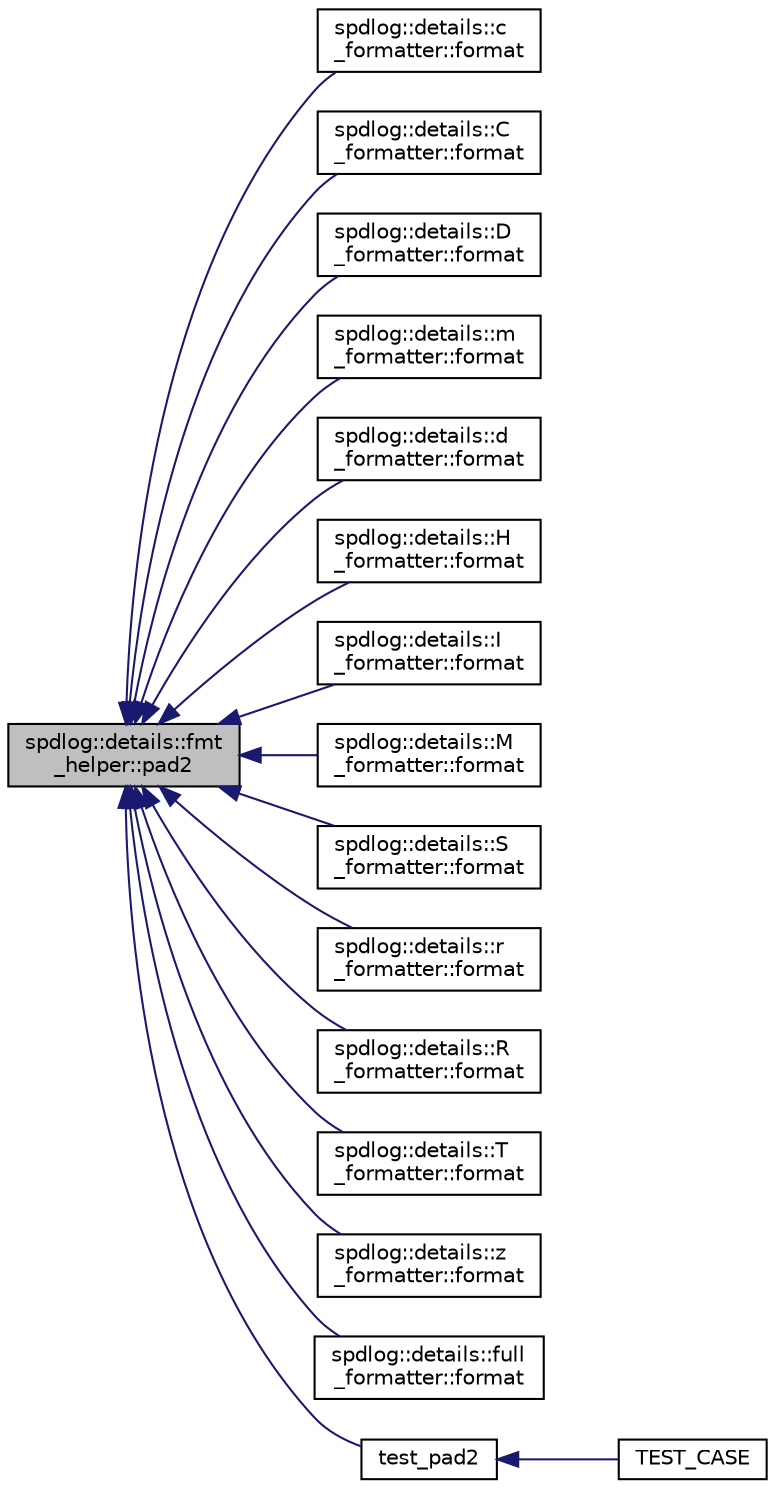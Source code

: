 digraph "spdlog::details::fmt_helper::pad2"
{
  edge [fontname="Helvetica",fontsize="10",labelfontname="Helvetica",labelfontsize="10"];
  node [fontname="Helvetica",fontsize="10",shape=record];
  rankdir="LR";
  Node1 [label="spdlog::details::fmt\l_helper::pad2",height=0.2,width=0.4,color="black", fillcolor="grey75", style="filled" fontcolor="black"];
  Node1 -> Node2 [dir="back",color="midnightblue",fontsize="10",style="solid",fontname="Helvetica"];
  Node2 [label="spdlog::details::c\l_formatter::format",height=0.2,width=0.4,color="black", fillcolor="white", style="filled",URL="$classspdlog_1_1details_1_1c__formatter.html#a1b09d9e9e1d84b29fc2fb8d37fa07d57"];
  Node1 -> Node3 [dir="back",color="midnightblue",fontsize="10",style="solid",fontname="Helvetica"];
  Node3 [label="spdlog::details::C\l_formatter::format",height=0.2,width=0.4,color="black", fillcolor="white", style="filled",URL="$classspdlog_1_1details_1_1_c__formatter.html#a241d6298edc054937cf40c0d7ed90ae2"];
  Node1 -> Node4 [dir="back",color="midnightblue",fontsize="10",style="solid",fontname="Helvetica"];
  Node4 [label="spdlog::details::D\l_formatter::format",height=0.2,width=0.4,color="black", fillcolor="white", style="filled",URL="$classspdlog_1_1details_1_1_d__formatter.html#a065cf427de180dfee0b6abb642a78cb0"];
  Node1 -> Node5 [dir="back",color="midnightblue",fontsize="10",style="solid",fontname="Helvetica"];
  Node5 [label="spdlog::details::m\l_formatter::format",height=0.2,width=0.4,color="black", fillcolor="white", style="filled",URL="$classspdlog_1_1details_1_1m__formatter.html#a507ce5bc00de736d28d93e5d7307589b"];
  Node1 -> Node6 [dir="back",color="midnightblue",fontsize="10",style="solid",fontname="Helvetica"];
  Node6 [label="spdlog::details::d\l_formatter::format",height=0.2,width=0.4,color="black", fillcolor="white", style="filled",URL="$classspdlog_1_1details_1_1d__formatter.html#ad1c7decfd7bfa7ecd6fd105e2d74bed4"];
  Node1 -> Node7 [dir="back",color="midnightblue",fontsize="10",style="solid",fontname="Helvetica"];
  Node7 [label="spdlog::details::H\l_formatter::format",height=0.2,width=0.4,color="black", fillcolor="white", style="filled",URL="$classspdlog_1_1details_1_1_h__formatter.html#a46e166ed26e90bfe5bbc6b5f83040bef"];
  Node1 -> Node8 [dir="back",color="midnightblue",fontsize="10",style="solid",fontname="Helvetica"];
  Node8 [label="spdlog::details::I\l_formatter::format",height=0.2,width=0.4,color="black", fillcolor="white", style="filled",URL="$classspdlog_1_1details_1_1_i__formatter.html#ab9d6511acc53b2296ecce30f715779c7"];
  Node1 -> Node9 [dir="back",color="midnightblue",fontsize="10",style="solid",fontname="Helvetica"];
  Node9 [label="spdlog::details::M\l_formatter::format",height=0.2,width=0.4,color="black", fillcolor="white", style="filled",URL="$classspdlog_1_1details_1_1_m__formatter.html#ab6c0f013ea2c54cceb4561033d59ca0c"];
  Node1 -> Node10 [dir="back",color="midnightblue",fontsize="10",style="solid",fontname="Helvetica"];
  Node10 [label="spdlog::details::S\l_formatter::format",height=0.2,width=0.4,color="black", fillcolor="white", style="filled",URL="$classspdlog_1_1details_1_1_s__formatter.html#aec1945b20074132e9ebe7d94357081fa"];
  Node1 -> Node11 [dir="back",color="midnightblue",fontsize="10",style="solid",fontname="Helvetica"];
  Node11 [label="spdlog::details::r\l_formatter::format",height=0.2,width=0.4,color="black", fillcolor="white", style="filled",URL="$classspdlog_1_1details_1_1r__formatter.html#a5d4a5d4f5f1285c4a4af104a775e9859"];
  Node1 -> Node12 [dir="back",color="midnightblue",fontsize="10",style="solid",fontname="Helvetica"];
  Node12 [label="spdlog::details::R\l_formatter::format",height=0.2,width=0.4,color="black", fillcolor="white", style="filled",URL="$classspdlog_1_1details_1_1_r__formatter.html#a1fe66a7fbf57ef47faa59e82132e9051"];
  Node1 -> Node13 [dir="back",color="midnightblue",fontsize="10",style="solid",fontname="Helvetica"];
  Node13 [label="spdlog::details::T\l_formatter::format",height=0.2,width=0.4,color="black", fillcolor="white", style="filled",URL="$classspdlog_1_1details_1_1_t__formatter.html#a338d37f02f3a9a4376acc3d4b655eda3"];
  Node1 -> Node14 [dir="back",color="midnightblue",fontsize="10",style="solid",fontname="Helvetica"];
  Node14 [label="spdlog::details::z\l_formatter::format",height=0.2,width=0.4,color="black", fillcolor="white", style="filled",URL="$classspdlog_1_1details_1_1z__formatter.html#ada7a5e9a3c30039cbfb684b7743b8945"];
  Node1 -> Node15 [dir="back",color="midnightblue",fontsize="10",style="solid",fontname="Helvetica"];
  Node15 [label="spdlog::details::full\l_formatter::format",height=0.2,width=0.4,color="black", fillcolor="white", style="filled",URL="$classspdlog_1_1details_1_1full__formatter.html#a11da1d2ec8378841d228df071915da35"];
  Node1 -> Node16 [dir="back",color="midnightblue",fontsize="10",style="solid",fontname="Helvetica"];
  Node16 [label="test_pad2",height=0.2,width=0.4,color="black", fillcolor="white", style="filled",URL="$test__fmt__helper_8cpp.html#a9274f626706cba3f5b932d0b4dc3c766"];
  Node16 -> Node17 [dir="back",color="midnightblue",fontsize="10",style="solid",fontname="Helvetica"];
  Node17 [label="TEST_CASE",height=0.2,width=0.4,color="black", fillcolor="white", style="filled",URL="$test__fmt__helper_8cpp.html#a4957d22c87b180c8d2903cc4cfaf5806"];
}

